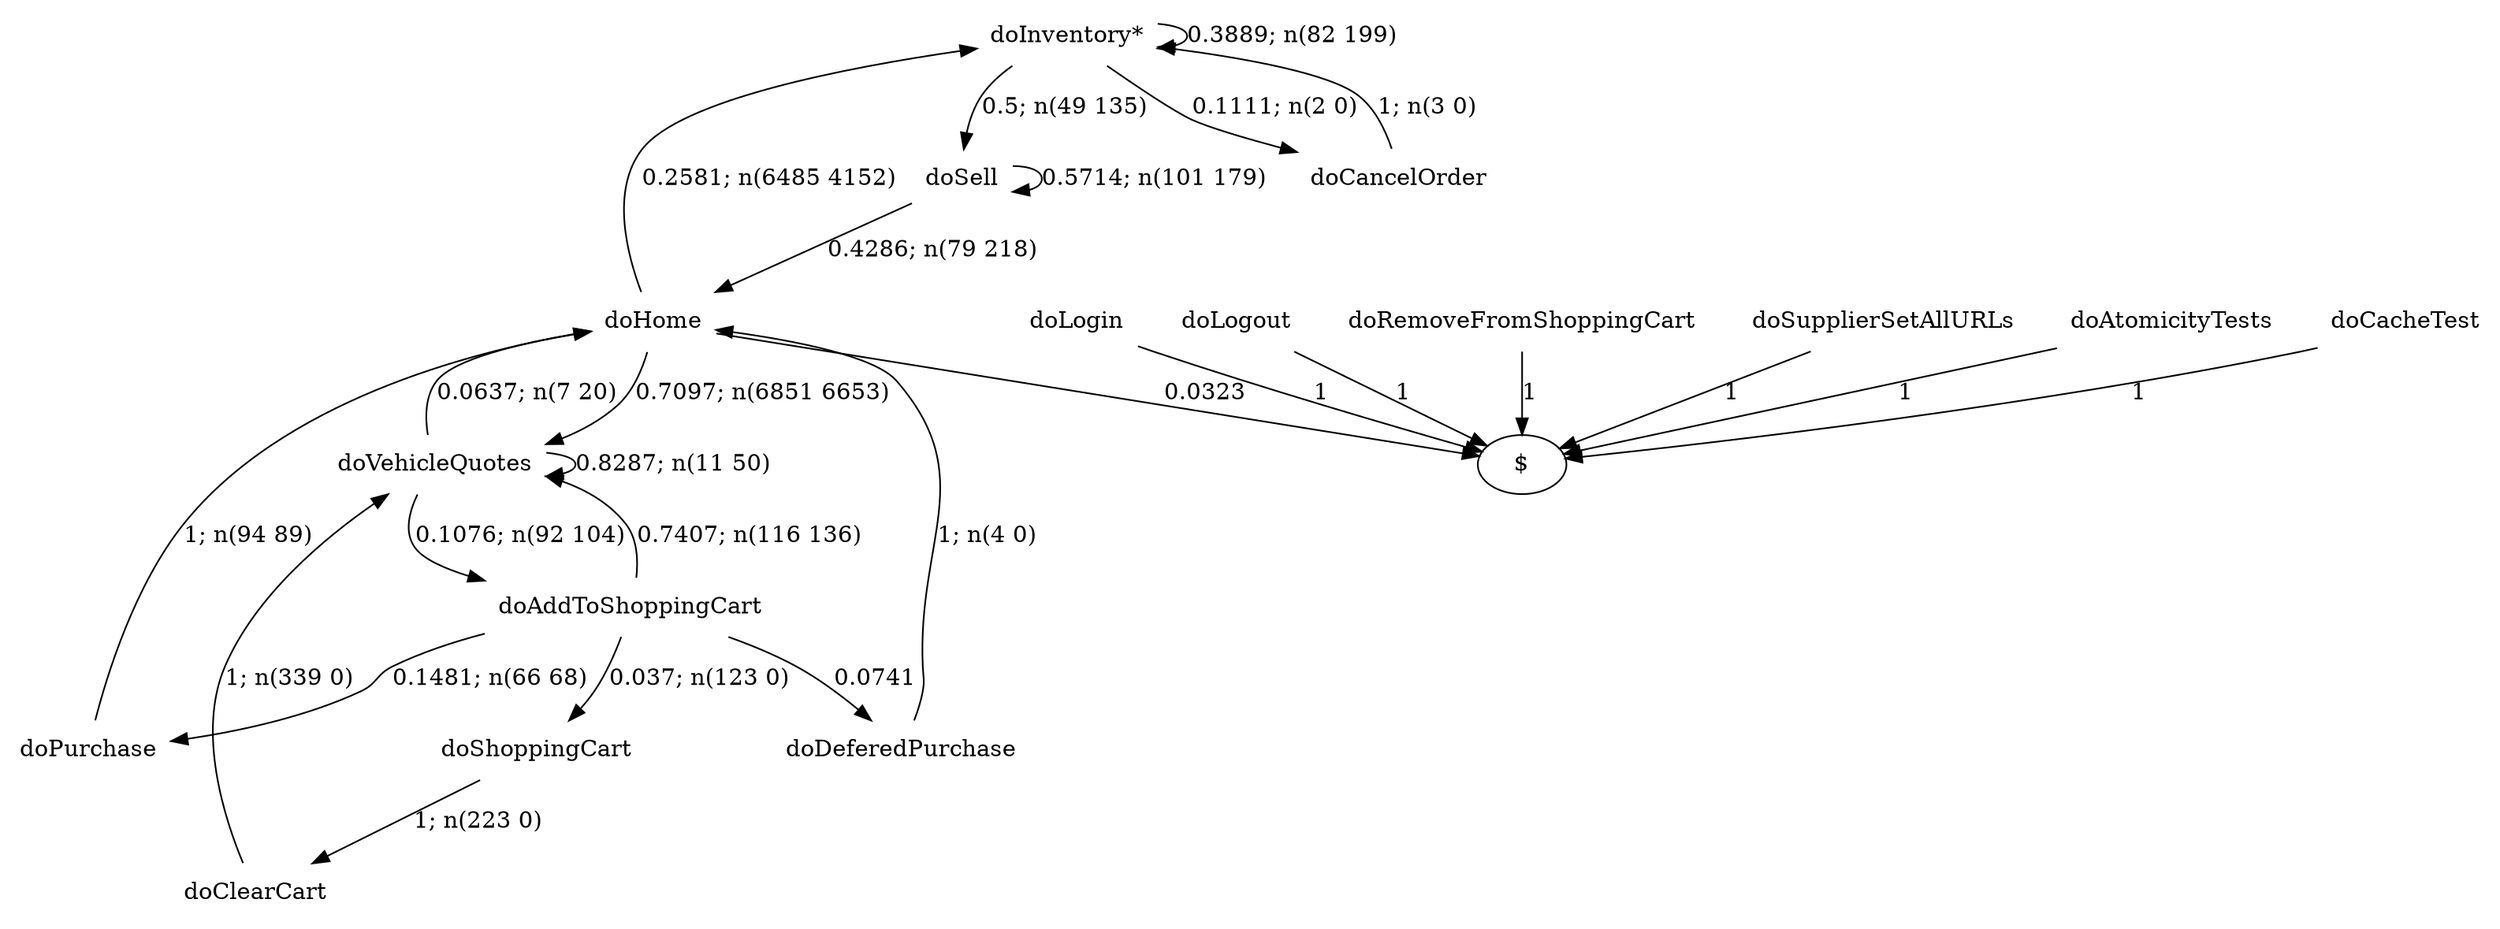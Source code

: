 digraph G {"doInventory*" [label="doInventory*",shape=none];"doSupplierSetAllURLs" [label="doSupplierSetAllURLs",shape=none];"doAtomicityTests" [label="doAtomicityTests",shape=none];"doCacheTest" [label="doCacheTest",shape=none];"doLogin" [label="doLogin",shape=none];"doVehicleQuotes" [label="doVehicleQuotes",shape=none];"doAddToShoppingCart" [label="doAddToShoppingCart",shape=none];"doDeferedPurchase" [label="doDeferedPurchase",shape=none];"doHome" [label="doHome",shape=none];"doShoppingCart" [label="doShoppingCart",shape=none];"doClearCart" [label="doClearCart",shape=none];"doPurchase" [label="doPurchase",shape=none];"doSell" [label="doSell",shape=none];"doLogout" [label="doLogout",shape=none];"doCancelOrder" [label="doCancelOrder",shape=none];"doRemoveFromShoppingCart" [label="doRemoveFromShoppingCart",shape=none];"doInventory*"->"doInventory*" [style=solid,label="0.3889; n(82 199)"];"doInventory*"->"doSell" [style=solid,label="0.5; n(49 135)"];"doInventory*"->"doCancelOrder" [style=solid,label="0.1111; n(2 0)"];"doSupplierSetAllURLs"->"$" [style=solid,label="1"];"doAtomicityTests"->"$" [style=solid,label="1"];"doCacheTest"->"$" [style=solid,label="1"];"doLogin"->"$" [style=solid,label="1"];"doVehicleQuotes"->"doVehicleQuotes" [style=solid,label="0.8287; n(11 50)"];"doVehicleQuotes"->"doAddToShoppingCart" [style=solid,label="0.1076; n(92 104)"];"doVehicleQuotes"->"doHome" [style=solid,label="0.0637; n(7 20)"];"doAddToShoppingCart"->"doVehicleQuotes" [style=solid,label="0.7407; n(116 136)"];"doAddToShoppingCart"->"doDeferedPurchase" [style=solid,label="0.0741"];"doAddToShoppingCart"->"doShoppingCart" [style=solid,label="0.037; n(123 0)"];"doAddToShoppingCart"->"doPurchase" [style=solid,label="0.1481; n(66 68)"];"doDeferedPurchase"->"doHome" [style=solid,label="1; n(4 0)"];"doHome"->"doInventory*" [style=solid,label="0.2581; n(6485 4152)"];"doHome"->"doVehicleQuotes" [style=solid,label="0.7097; n(6851 6653)"];"doHome"->"$" [style=solid,label="0.0323"];"doShoppingCart"->"doClearCart" [style=solid,label="1; n(223 0)"];"doClearCart"->"doVehicleQuotes" [style=solid,label="1; n(339 0)"];"doPurchase"->"doHome" [style=solid,label="1; n(94 89)"];"doSell"->"doHome" [style=solid,label="0.4286; n(79 218)"];"doSell"->"doSell" [style=solid,label="0.5714; n(101 179)"];"doLogout"->"$" [style=solid,label="1"];"doCancelOrder"->"doInventory*" [style=solid,label="1; n(3 0)"];"doRemoveFromShoppingCart"->"$" [style=solid,label="1"];}